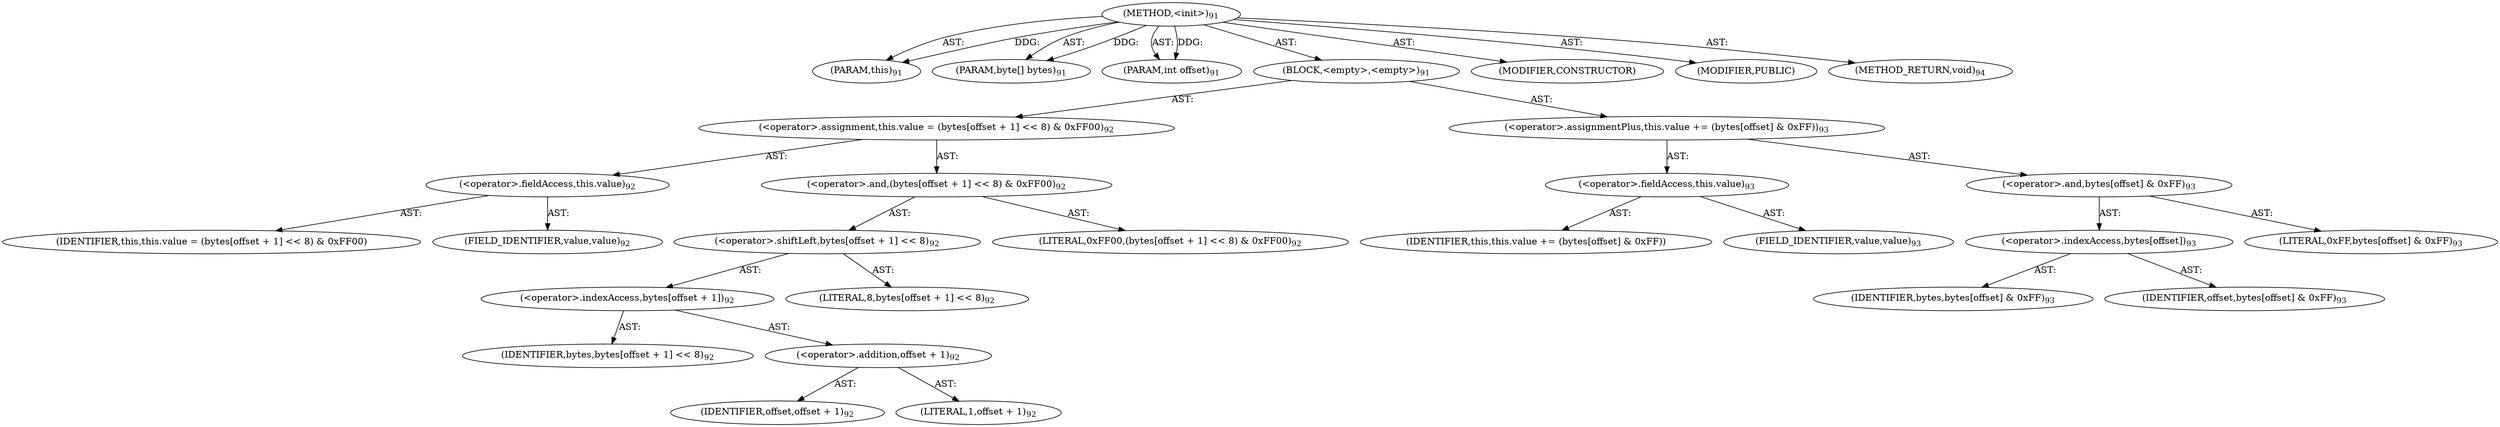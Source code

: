 digraph "&lt;init&gt;" {  
"111669149698" [label = <(METHOD,&lt;init&gt;)<SUB>91</SUB>> ]
"115964116996" [label = <(PARAM,this)<SUB>91</SUB>> ]
"115964116997" [label = <(PARAM,byte[] bytes)<SUB>91</SUB>> ]
"115964116998" [label = <(PARAM,int offset)<SUB>91</SUB>> ]
"25769803778" [label = <(BLOCK,&lt;empty&gt;,&lt;empty&gt;)<SUB>91</SUB>> ]
"30064771075" [label = <(&lt;operator&gt;.assignment,this.value = (bytes[offset + 1] &lt;&lt; 8) &amp; 0xFF00)<SUB>92</SUB>> ]
"30064771076" [label = <(&lt;operator&gt;.fieldAccess,this.value)<SUB>92</SUB>> ]
"68719476740" [label = <(IDENTIFIER,this,this.value = (bytes[offset + 1] &lt;&lt; 8) &amp; 0xFF00)> ]
"55834574849" [label = <(FIELD_IDENTIFIER,value,value)<SUB>92</SUB>> ]
"30064771077" [label = <(&lt;operator&gt;.and,(bytes[offset + 1] &lt;&lt; 8) &amp; 0xFF00)<SUB>92</SUB>> ]
"30064771078" [label = <(&lt;operator&gt;.shiftLeft,bytes[offset + 1] &lt;&lt; 8)<SUB>92</SUB>> ]
"30064771079" [label = <(&lt;operator&gt;.indexAccess,bytes[offset + 1])<SUB>92</SUB>> ]
"68719476741" [label = <(IDENTIFIER,bytes,bytes[offset + 1] &lt;&lt; 8)<SUB>92</SUB>> ]
"30064771080" [label = <(&lt;operator&gt;.addition,offset + 1)<SUB>92</SUB>> ]
"68719476742" [label = <(IDENTIFIER,offset,offset + 1)<SUB>92</SUB>> ]
"90194313217" [label = <(LITERAL,1,offset + 1)<SUB>92</SUB>> ]
"90194313218" [label = <(LITERAL,8,bytes[offset + 1] &lt;&lt; 8)<SUB>92</SUB>> ]
"90194313219" [label = <(LITERAL,0xFF00,(bytes[offset + 1] &lt;&lt; 8) &amp; 0xFF00)<SUB>92</SUB>> ]
"30064771081" [label = <(&lt;operator&gt;.assignmentPlus,this.value += (bytes[offset] &amp; 0xFF))<SUB>93</SUB>> ]
"30064771082" [label = <(&lt;operator&gt;.fieldAccess,this.value)<SUB>93</SUB>> ]
"68719476743" [label = <(IDENTIFIER,this,this.value += (bytes[offset] &amp; 0xFF))> ]
"55834574850" [label = <(FIELD_IDENTIFIER,value,value)<SUB>93</SUB>> ]
"30064771083" [label = <(&lt;operator&gt;.and,bytes[offset] &amp; 0xFF)<SUB>93</SUB>> ]
"30064771084" [label = <(&lt;operator&gt;.indexAccess,bytes[offset])<SUB>93</SUB>> ]
"68719476744" [label = <(IDENTIFIER,bytes,bytes[offset] &amp; 0xFF)<SUB>93</SUB>> ]
"68719476745" [label = <(IDENTIFIER,offset,bytes[offset] &amp; 0xFF)<SUB>93</SUB>> ]
"90194313220" [label = <(LITERAL,0xFF,bytes[offset] &amp; 0xFF)<SUB>93</SUB>> ]
"133143986181" [label = <(MODIFIER,CONSTRUCTOR)> ]
"133143986182" [label = <(MODIFIER,PUBLIC)> ]
"128849018882" [label = <(METHOD_RETURN,void)<SUB>94</SUB>> ]
  "111669149698" -> "115964116996"  [ label = "AST: "] 
  "111669149698" -> "115964116997"  [ label = "AST: "] 
  "111669149698" -> "115964116998"  [ label = "AST: "] 
  "111669149698" -> "25769803778"  [ label = "AST: "] 
  "111669149698" -> "133143986181"  [ label = "AST: "] 
  "111669149698" -> "133143986182"  [ label = "AST: "] 
  "111669149698" -> "128849018882"  [ label = "AST: "] 
  "25769803778" -> "30064771075"  [ label = "AST: "] 
  "25769803778" -> "30064771081"  [ label = "AST: "] 
  "30064771075" -> "30064771076"  [ label = "AST: "] 
  "30064771075" -> "30064771077"  [ label = "AST: "] 
  "30064771076" -> "68719476740"  [ label = "AST: "] 
  "30064771076" -> "55834574849"  [ label = "AST: "] 
  "30064771077" -> "30064771078"  [ label = "AST: "] 
  "30064771077" -> "90194313219"  [ label = "AST: "] 
  "30064771078" -> "30064771079"  [ label = "AST: "] 
  "30064771078" -> "90194313218"  [ label = "AST: "] 
  "30064771079" -> "68719476741"  [ label = "AST: "] 
  "30064771079" -> "30064771080"  [ label = "AST: "] 
  "30064771080" -> "68719476742"  [ label = "AST: "] 
  "30064771080" -> "90194313217"  [ label = "AST: "] 
  "30064771081" -> "30064771082"  [ label = "AST: "] 
  "30064771081" -> "30064771083"  [ label = "AST: "] 
  "30064771082" -> "68719476743"  [ label = "AST: "] 
  "30064771082" -> "55834574850"  [ label = "AST: "] 
  "30064771083" -> "30064771084"  [ label = "AST: "] 
  "30064771083" -> "90194313220"  [ label = "AST: "] 
  "30064771084" -> "68719476744"  [ label = "AST: "] 
  "30064771084" -> "68719476745"  [ label = "AST: "] 
  "111669149698" -> "115964116996"  [ label = "DDG: "] 
  "111669149698" -> "115964116997"  [ label = "DDG: "] 
  "111669149698" -> "115964116998"  [ label = "DDG: "] 
}
